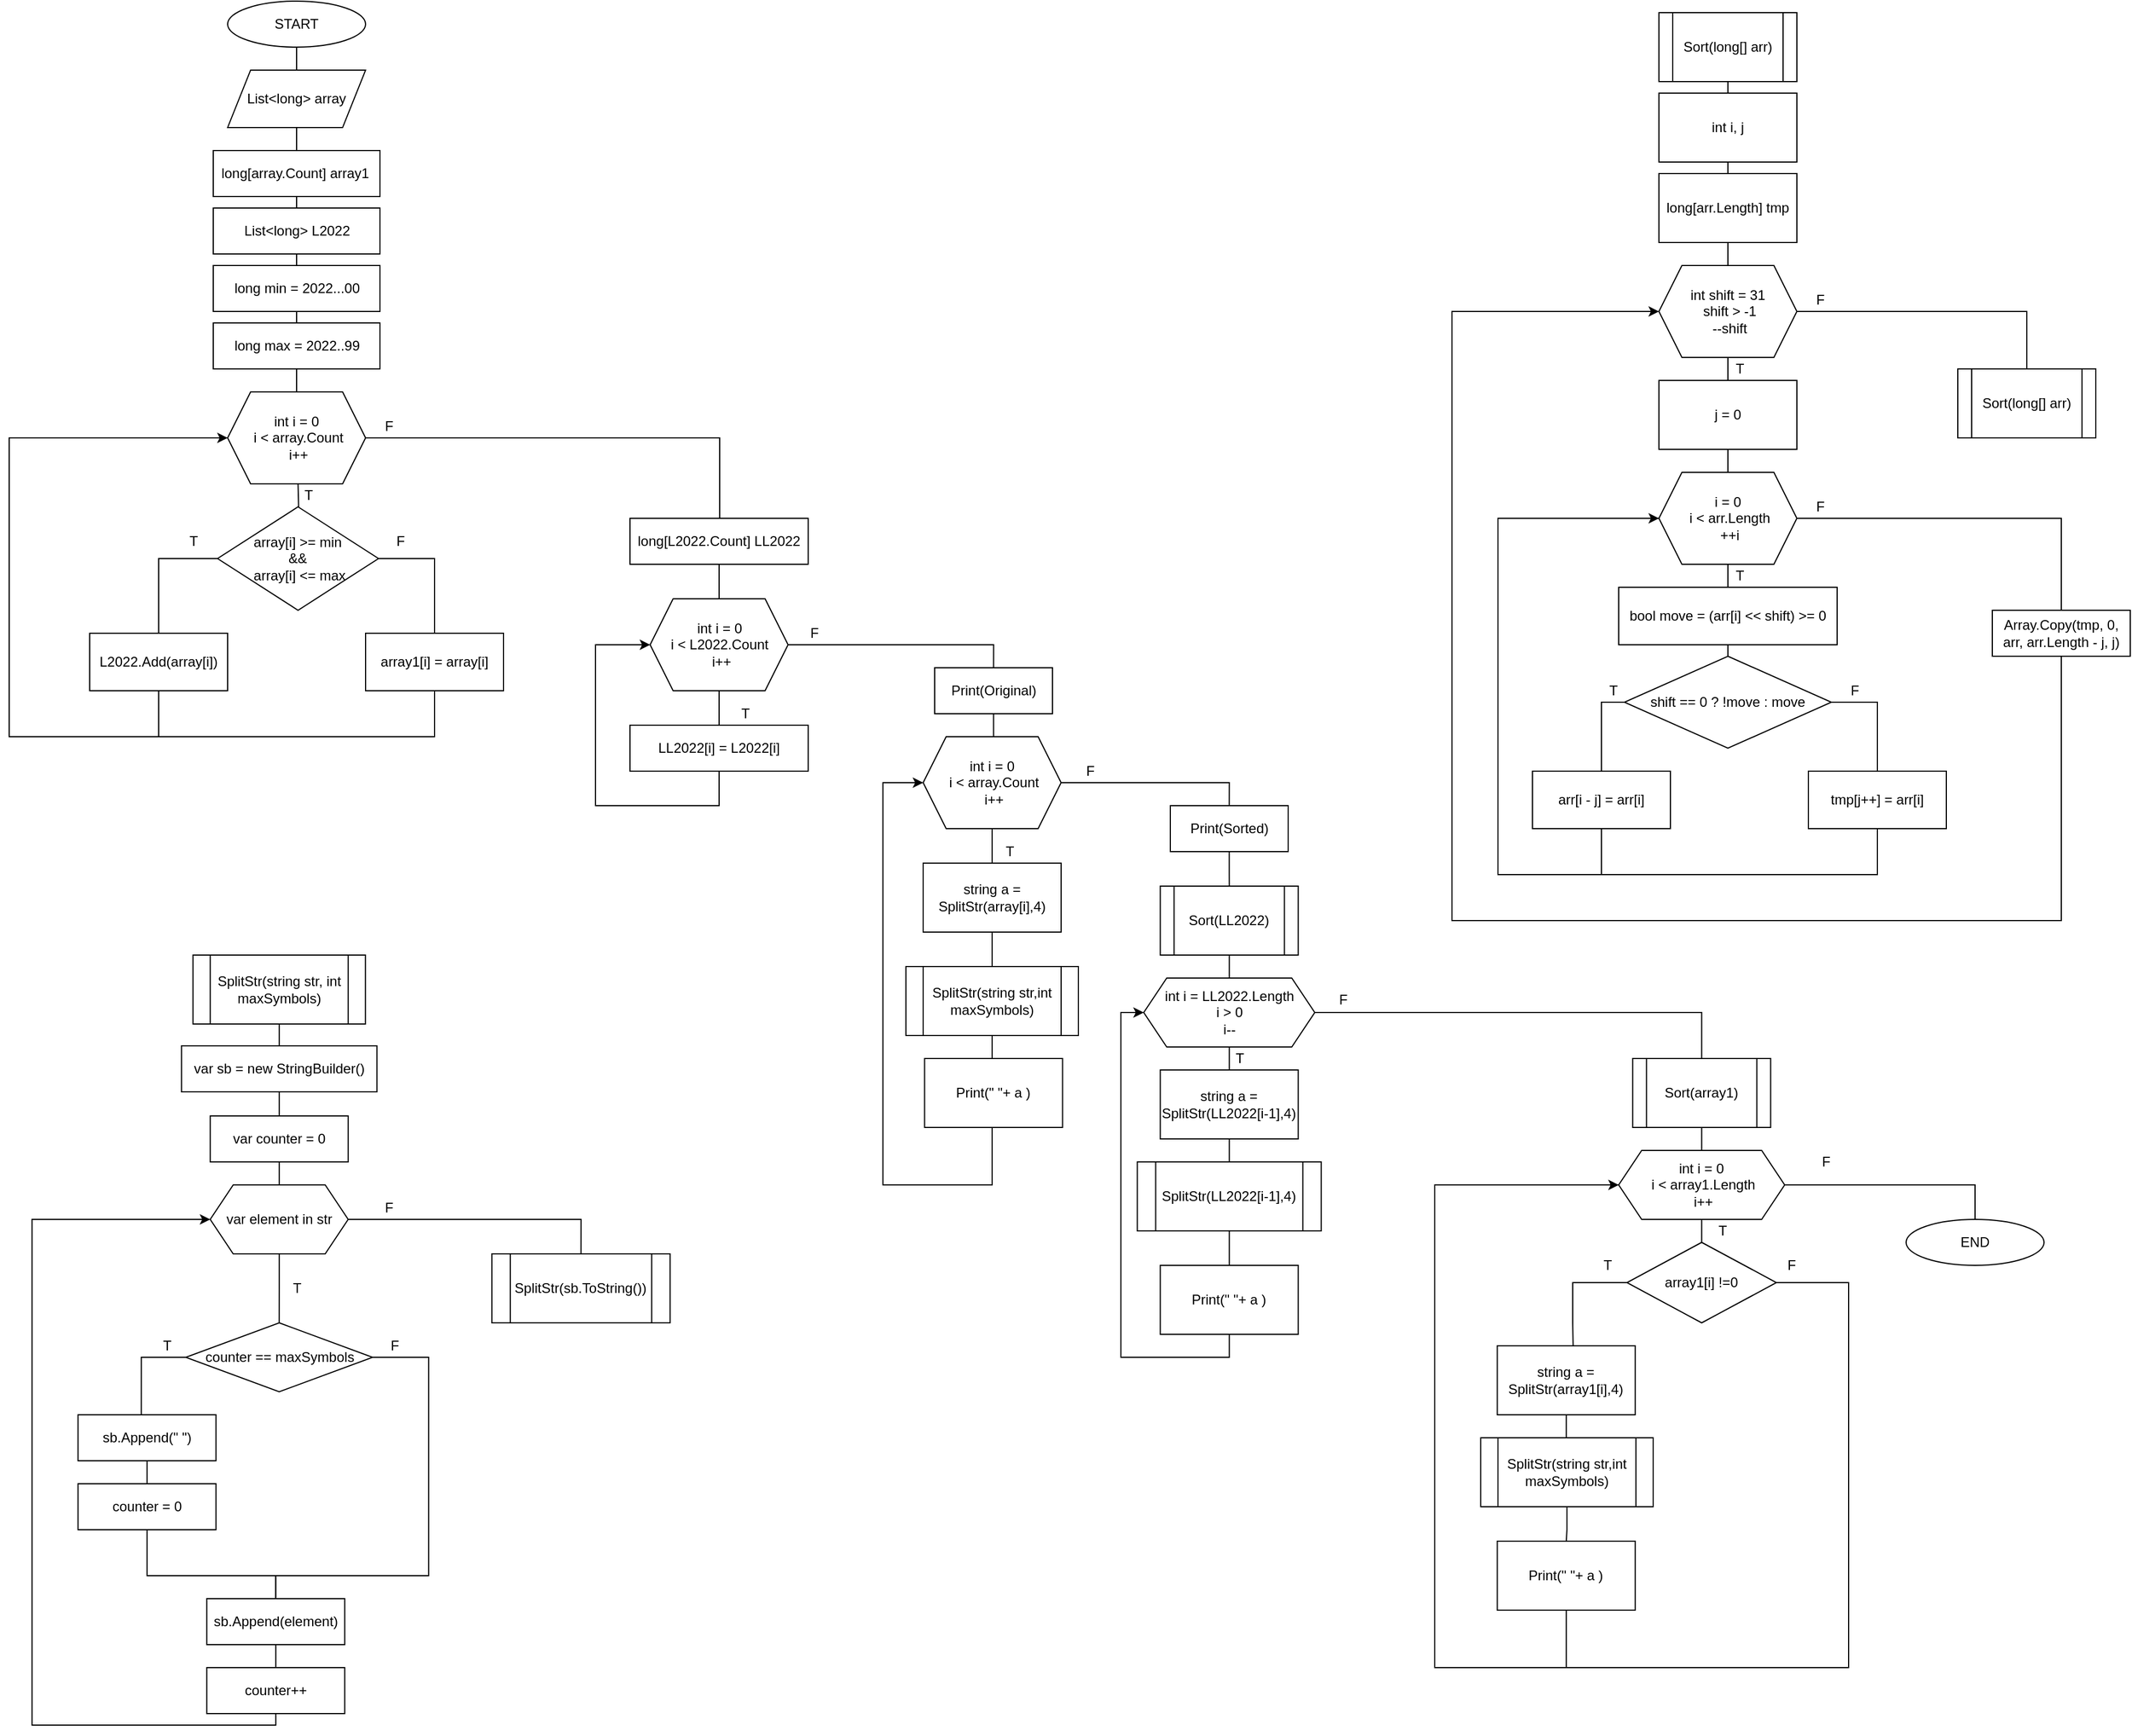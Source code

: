 <mxfile version="15.8.7" type="device"><diagram id="CI_y10trzTDQw7lM1ts8" name="Страница 1"><mxGraphModel dx="3460" dy="2163" grid="1" gridSize="10" guides="1" tooltips="1" connect="1" arrows="1" fold="1" page="1" pageScale="1" pageWidth="827" pageHeight="1169" math="0" shadow="0"><root><mxCell id="0"/><mxCell id="1" parent="0"/><mxCell id="gQ3RGpBcjph_hGBO9USJ-4" style="edgeStyle=orthogonalEdgeStyle;rounded=0;orthogonalLoop=1;jettySize=auto;html=1;endArrow=none;endFill=0;" edge="1" parent="1" source="gQ3RGpBcjph_hGBO9USJ-1" target="gQ3RGpBcjph_hGBO9USJ-3"><mxGeometry relative="1" as="geometry"/></mxCell><mxCell id="gQ3RGpBcjph_hGBO9USJ-1" value="START" style="ellipse;whiteSpace=wrap;html=1;" vertex="1" parent="1"><mxGeometry x="650" y="290" width="120" height="40" as="geometry"/></mxCell><mxCell id="gQ3RGpBcjph_hGBO9USJ-2" value="END" style="ellipse;whiteSpace=wrap;html=1;" vertex="1" parent="1"><mxGeometry x="2110" y="1350" width="120" height="40" as="geometry"/></mxCell><mxCell id="gQ3RGpBcjph_hGBO9USJ-8" style="edgeStyle=orthogonalEdgeStyle;rounded=0;orthogonalLoop=1;jettySize=auto;html=1;endArrow=none;endFill=0;" edge="1" parent="1" source="gQ3RGpBcjph_hGBO9USJ-3" target="gQ3RGpBcjph_hGBO9USJ-7"><mxGeometry relative="1" as="geometry"/></mxCell><mxCell id="gQ3RGpBcjph_hGBO9USJ-3" value="List&amp;lt;long&amp;gt; array&lt;br&gt;" style="shape=parallelogram;perimeter=parallelogramPerimeter;whiteSpace=wrap;html=1;fixedSize=1;" vertex="1" parent="1"><mxGeometry x="650" y="350" width="120" height="50" as="geometry"/></mxCell><mxCell id="gQ3RGpBcjph_hGBO9USJ-17" style="edgeStyle=orthogonalEdgeStyle;rounded=0;orthogonalLoop=1;jettySize=auto;html=1;entryX=0.5;entryY=0;entryDx=0;entryDy=0;endArrow=none;endFill=0;" edge="1" parent="1" source="gQ3RGpBcjph_hGBO9USJ-7" target="gQ3RGpBcjph_hGBO9USJ-14"><mxGeometry relative="1" as="geometry"/></mxCell><mxCell id="gQ3RGpBcjph_hGBO9USJ-7" value="long[array.Count] array1&amp;nbsp;&lt;br&gt;" style="rounded=0;whiteSpace=wrap;html=1;" vertex="1" parent="1"><mxGeometry x="637.5" y="420" width="145" height="40" as="geometry"/></mxCell><mxCell id="gQ3RGpBcjph_hGBO9USJ-18" style="edgeStyle=orthogonalEdgeStyle;rounded=0;orthogonalLoop=1;jettySize=auto;html=1;entryX=0.5;entryY=0;entryDx=0;entryDy=0;endArrow=none;endFill=0;" edge="1" parent="1" source="gQ3RGpBcjph_hGBO9USJ-14" target="gQ3RGpBcjph_hGBO9USJ-15"><mxGeometry relative="1" as="geometry"/></mxCell><mxCell id="gQ3RGpBcjph_hGBO9USJ-14" value="List&amp;lt;long&amp;gt; L2022" style="rounded=0;whiteSpace=wrap;html=1;" vertex="1" parent="1"><mxGeometry x="637.5" y="470" width="145" height="40" as="geometry"/></mxCell><mxCell id="gQ3RGpBcjph_hGBO9USJ-19" style="edgeStyle=orthogonalEdgeStyle;rounded=0;orthogonalLoop=1;jettySize=auto;html=1;endArrow=none;endFill=0;" edge="1" parent="1" source="gQ3RGpBcjph_hGBO9USJ-15" target="gQ3RGpBcjph_hGBO9USJ-16"><mxGeometry relative="1" as="geometry"/></mxCell><mxCell id="gQ3RGpBcjph_hGBO9USJ-15" value="long min = 2022...00" style="rounded=0;whiteSpace=wrap;html=1;" vertex="1" parent="1"><mxGeometry x="637.5" y="520" width="145" height="40" as="geometry"/></mxCell><mxCell id="gQ3RGpBcjph_hGBO9USJ-21" style="edgeStyle=orthogonalEdgeStyle;rounded=0;orthogonalLoop=1;jettySize=auto;html=1;endArrow=none;endFill=0;" edge="1" parent="1" source="gQ3RGpBcjph_hGBO9USJ-16"><mxGeometry relative="1" as="geometry"><mxPoint x="711.25" y="630" as="targetPoint"/></mxGeometry></mxCell><mxCell id="gQ3RGpBcjph_hGBO9USJ-16" value="long max = 2022..99" style="rounded=0;whiteSpace=wrap;html=1;" vertex="1" parent="1"><mxGeometry x="637.5" y="570" width="145" height="40" as="geometry"/></mxCell><mxCell id="gQ3RGpBcjph_hGBO9USJ-23" style="edgeStyle=orthogonalEdgeStyle;rounded=0;orthogonalLoop=1;jettySize=auto;html=1;endArrow=none;endFill=0;" edge="1" parent="1" target="gQ3RGpBcjph_hGBO9USJ-22"><mxGeometry relative="1" as="geometry"><mxPoint x="711.25" y="710" as="sourcePoint"/></mxGeometry></mxCell><mxCell id="gQ3RGpBcjph_hGBO9USJ-25" style="edgeStyle=orthogonalEdgeStyle;rounded=0;orthogonalLoop=1;jettySize=auto;html=1;entryX=0.5;entryY=0;entryDx=0;entryDy=0;endArrow=none;endFill=0;" edge="1" parent="1" source="gQ3RGpBcjph_hGBO9USJ-22" target="gQ3RGpBcjph_hGBO9USJ-24"><mxGeometry relative="1" as="geometry"><Array as="points"><mxPoint x="590" y="775"/></Array></mxGeometry></mxCell><mxCell id="gQ3RGpBcjph_hGBO9USJ-28" style="edgeStyle=orthogonalEdgeStyle;rounded=0;orthogonalLoop=1;jettySize=auto;html=1;endArrow=none;endFill=0;" edge="1" parent="1" source="gQ3RGpBcjph_hGBO9USJ-22" target="gQ3RGpBcjph_hGBO9USJ-27"><mxGeometry relative="1" as="geometry"><Array as="points"><mxPoint x="830" y="775"/></Array></mxGeometry></mxCell><mxCell id="gQ3RGpBcjph_hGBO9USJ-22" value="array[i] &amp;gt;= min &lt;br&gt;&amp;amp;&amp;amp;&lt;br&gt;&amp;nbsp;array[i] &amp;lt;= max" style="rhombus;whiteSpace=wrap;html=1;" vertex="1" parent="1"><mxGeometry x="641.25" y="730" width="140" height="90" as="geometry"/></mxCell><mxCell id="gQ3RGpBcjph_hGBO9USJ-31" style="edgeStyle=orthogonalEdgeStyle;rounded=0;orthogonalLoop=1;jettySize=auto;html=1;endArrow=none;endFill=0;" edge="1" parent="1" source="gQ3RGpBcjph_hGBO9USJ-24"><mxGeometry relative="1" as="geometry"><mxPoint x="650" y="670" as="targetPoint"/><Array as="points"><mxPoint x="590" y="930"/><mxPoint x="460" y="930"/><mxPoint x="460" y="670"/><mxPoint x="640" y="670"/></Array></mxGeometry></mxCell><mxCell id="gQ3RGpBcjph_hGBO9USJ-24" value="L2022.Add(array[i])" style="rounded=0;whiteSpace=wrap;html=1;" vertex="1" parent="1"><mxGeometry x="530" y="840" width="120" height="50" as="geometry"/></mxCell><mxCell id="gQ3RGpBcjph_hGBO9USJ-26" value="T" style="text;html=1;align=center;verticalAlign=middle;resizable=0;points=[];autosize=1;strokeColor=none;fillColor=none;" vertex="1" parent="1"><mxGeometry x="610" y="750" width="20" height="20" as="geometry"/></mxCell><mxCell id="gQ3RGpBcjph_hGBO9USJ-30" style="edgeStyle=orthogonalEdgeStyle;rounded=0;orthogonalLoop=1;jettySize=auto;html=1;entryX=0;entryY=0.5;entryDx=0;entryDy=0;endArrow=classic;endFill=1;" edge="1" parent="1" source="gQ3RGpBcjph_hGBO9USJ-27" target="gQ3RGpBcjph_hGBO9USJ-32"><mxGeometry relative="1" as="geometry"><mxPoint x="640" y="680" as="targetPoint"/><Array as="points"><mxPoint x="830" y="930"/><mxPoint x="460" y="930"/><mxPoint x="460" y="670"/></Array></mxGeometry></mxCell><mxCell id="gQ3RGpBcjph_hGBO9USJ-27" value="array1[i] = array[i]" style="rounded=0;whiteSpace=wrap;html=1;" vertex="1" parent="1"><mxGeometry x="770" y="840" width="120" height="50" as="geometry"/></mxCell><mxCell id="gQ3RGpBcjph_hGBO9USJ-29" value="F" style="text;html=1;align=center;verticalAlign=middle;resizable=0;points=[];autosize=1;strokeColor=none;fillColor=none;" vertex="1" parent="1"><mxGeometry x="790" y="750" width="20" height="20" as="geometry"/></mxCell><mxCell id="gQ3RGpBcjph_hGBO9USJ-35" style="edgeStyle=orthogonalEdgeStyle;rounded=0;orthogonalLoop=1;jettySize=auto;html=1;entryX=0.552;entryY=0;entryDx=0;entryDy=0;entryPerimeter=0;endArrow=none;endFill=0;" edge="1" parent="1" source="gQ3RGpBcjph_hGBO9USJ-32" target="gQ3RGpBcjph_hGBO9USJ-34"><mxGeometry relative="1" as="geometry"><Array as="points"><mxPoint x="1078" y="670"/><mxPoint x="1078" y="740"/></Array></mxGeometry></mxCell><mxCell id="gQ3RGpBcjph_hGBO9USJ-32" value="&lt;span&gt;int i = 0&lt;/span&gt;&lt;br&gt;&lt;span&gt;&amp;nbsp;i &amp;lt; array.Count&lt;/span&gt;&lt;br&gt;&lt;span&gt;&amp;nbsp;i++&lt;/span&gt;" style="shape=hexagon;perimeter=hexagonPerimeter2;whiteSpace=wrap;html=1;fixedSize=1;" vertex="1" parent="1"><mxGeometry x="650" y="630" width="120" height="80" as="geometry"/></mxCell><mxCell id="gQ3RGpBcjph_hGBO9USJ-38" style="edgeStyle=orthogonalEdgeStyle;rounded=0;orthogonalLoop=1;jettySize=auto;html=1;endArrow=none;endFill=0;" edge="1" parent="1" source="gQ3RGpBcjph_hGBO9USJ-34" target="gQ3RGpBcjph_hGBO9USJ-36"><mxGeometry relative="1" as="geometry"/></mxCell><mxCell id="gQ3RGpBcjph_hGBO9USJ-34" value="long[L2022.Count] LL2022" style="rounded=0;whiteSpace=wrap;html=1;" vertex="1" parent="1"><mxGeometry x="1000" y="740" width="155" height="40" as="geometry"/></mxCell><mxCell id="gQ3RGpBcjph_hGBO9USJ-40" style="edgeStyle=orthogonalEdgeStyle;rounded=0;orthogonalLoop=1;jettySize=auto;html=1;endArrow=none;endFill=0;" edge="1" parent="1" source="gQ3RGpBcjph_hGBO9USJ-36" target="gQ3RGpBcjph_hGBO9USJ-39"><mxGeometry relative="1" as="geometry"/></mxCell><mxCell id="gQ3RGpBcjph_hGBO9USJ-84" style="edgeStyle=orthogonalEdgeStyle;rounded=0;orthogonalLoop=1;jettySize=auto;html=1;exitX=1;exitY=0.5;exitDx=0;exitDy=0;entryX=0.5;entryY=0;entryDx=0;entryDy=0;endArrow=none;endFill=0;" edge="1" parent="1" source="gQ3RGpBcjph_hGBO9USJ-36" target="gQ3RGpBcjph_hGBO9USJ-83"><mxGeometry relative="1" as="geometry"/></mxCell><mxCell id="gQ3RGpBcjph_hGBO9USJ-36" value="int i = 0&lt;br&gt;i &amp;lt; L2022.Count&lt;br&gt;&amp;nbsp;i++" style="shape=hexagon;perimeter=hexagonPerimeter2;whiteSpace=wrap;html=1;fixedSize=1;" vertex="1" parent="1"><mxGeometry x="1017.5" y="810" width="120" height="80" as="geometry"/></mxCell><mxCell id="gQ3RGpBcjph_hGBO9USJ-41" style="edgeStyle=orthogonalEdgeStyle;rounded=0;orthogonalLoop=1;jettySize=auto;html=1;entryX=0;entryY=0.5;entryDx=0;entryDy=0;endArrow=classic;endFill=1;" edge="1" parent="1" source="gQ3RGpBcjph_hGBO9USJ-39" target="gQ3RGpBcjph_hGBO9USJ-36"><mxGeometry relative="1" as="geometry"><Array as="points"><mxPoint x="1078" y="990"/><mxPoint x="970" y="990"/><mxPoint x="970" y="850"/></Array></mxGeometry></mxCell><mxCell id="gQ3RGpBcjph_hGBO9USJ-39" value="LL2022[i] = L2022[i]" style="rounded=0;whiteSpace=wrap;html=1;" vertex="1" parent="1"><mxGeometry x="1000" y="920" width="155" height="40" as="geometry"/></mxCell><mxCell id="gQ3RGpBcjph_hGBO9USJ-42" value="T" style="text;html=1;align=center;verticalAlign=middle;resizable=0;points=[];autosize=1;strokeColor=none;fillColor=none;" vertex="1" parent="1"><mxGeometry x="1090" y="900" width="20" height="20" as="geometry"/></mxCell><mxCell id="gQ3RGpBcjph_hGBO9USJ-43" value="T" style="text;html=1;align=center;verticalAlign=middle;resizable=0;points=[];autosize=1;strokeColor=none;fillColor=none;" vertex="1" parent="1"><mxGeometry x="710" y="710" width="20" height="20" as="geometry"/></mxCell><mxCell id="gQ3RGpBcjph_hGBO9USJ-44" value="F" style="text;html=1;align=center;verticalAlign=middle;resizable=0;points=[];autosize=1;strokeColor=none;fillColor=none;" vertex="1" parent="1"><mxGeometry x="780" y="650" width="20" height="20" as="geometry"/></mxCell><mxCell id="gQ3RGpBcjph_hGBO9USJ-45" value="F" style="text;html=1;align=center;verticalAlign=middle;resizable=0;points=[];autosize=1;strokeColor=none;fillColor=none;" vertex="1" parent="1"><mxGeometry x="1150" y="830" width="20" height="20" as="geometry"/></mxCell><mxCell id="gQ3RGpBcjph_hGBO9USJ-49" style="edgeStyle=orthogonalEdgeStyle;rounded=0;orthogonalLoop=1;jettySize=auto;html=1;endArrow=none;endFill=0;" edge="1" parent="1" source="gQ3RGpBcjph_hGBO9USJ-46" target="gQ3RGpBcjph_hGBO9USJ-48"><mxGeometry relative="1" as="geometry"/></mxCell><mxCell id="gQ3RGpBcjph_hGBO9USJ-87" style="edgeStyle=orthogonalEdgeStyle;rounded=0;orthogonalLoop=1;jettySize=auto;html=1;entryX=0.5;entryY=0;entryDx=0;entryDy=0;endArrow=none;endFill=0;" edge="1" parent="1" source="gQ3RGpBcjph_hGBO9USJ-46" target="gQ3RGpBcjph_hGBO9USJ-86"><mxGeometry relative="1" as="geometry"/></mxCell><mxCell id="gQ3RGpBcjph_hGBO9USJ-46" value="int i = 0&lt;br&gt;&amp;nbsp;i &amp;lt; array.Count&lt;br&gt;&amp;nbsp;i++" style="shape=hexagon;perimeter=hexagonPerimeter2;whiteSpace=wrap;html=1;fixedSize=1;" vertex="1" parent="1"><mxGeometry x="1255" y="930" width="120" height="80" as="geometry"/></mxCell><mxCell id="gQ3RGpBcjph_hGBO9USJ-51" style="edgeStyle=orthogonalEdgeStyle;rounded=0;orthogonalLoop=1;jettySize=auto;html=1;entryX=0.5;entryY=0;entryDx=0;entryDy=0;endArrow=none;endFill=0;" edge="1" parent="1" source="gQ3RGpBcjph_hGBO9USJ-48" target="gQ3RGpBcjph_hGBO9USJ-50"><mxGeometry relative="1" as="geometry"/></mxCell><mxCell id="gQ3RGpBcjph_hGBO9USJ-48" value="string a = SplitStr(array[i],4)" style="rounded=0;whiteSpace=wrap;html=1;" vertex="1" parent="1"><mxGeometry x="1255" y="1040" width="120" height="60" as="geometry"/></mxCell><mxCell id="gQ3RGpBcjph_hGBO9USJ-52" style="edgeStyle=orthogonalEdgeStyle;rounded=0;orthogonalLoop=1;jettySize=auto;html=1;entryX=0;entryY=0.5;entryDx=0;entryDy=0;endArrow=classic;endFill=1;" edge="1" parent="1" target="gQ3RGpBcjph_hGBO9USJ-46"><mxGeometry relative="1" as="geometry"><mxPoint x="1315" y="1270" as="sourcePoint"/><Array as="points"><mxPoint x="1315" y="1320"/><mxPoint x="1220" y="1320"/><mxPoint x="1220" y="970"/></Array></mxGeometry></mxCell><mxCell id="gQ3RGpBcjph_hGBO9USJ-94" style="edgeStyle=orthogonalEdgeStyle;rounded=0;orthogonalLoop=1;jettySize=auto;html=1;endArrow=none;endFill=0;" edge="1" parent="1" source="gQ3RGpBcjph_hGBO9USJ-50" target="gQ3RGpBcjph_hGBO9USJ-93"><mxGeometry relative="1" as="geometry"/></mxCell><mxCell id="gQ3RGpBcjph_hGBO9USJ-50" value="SplitStr(string str,int maxSymbols)" style="shape=process;whiteSpace=wrap;html=1;backgroundOutline=1;" vertex="1" parent="1"><mxGeometry x="1240" y="1130" width="150" height="60" as="geometry"/></mxCell><mxCell id="gQ3RGpBcjph_hGBO9USJ-53" value="T" style="text;html=1;align=center;verticalAlign=middle;resizable=0;points=[];autosize=1;strokeColor=none;fillColor=none;" vertex="1" parent="1"><mxGeometry x="1320" y="1020" width="20" height="20" as="geometry"/></mxCell><mxCell id="gQ3RGpBcjph_hGBO9USJ-127" style="edgeStyle=orthogonalEdgeStyle;rounded=0;orthogonalLoop=1;jettySize=auto;html=1;endArrow=none;endFill=0;" edge="1" parent="1" source="gQ3RGpBcjph_hGBO9USJ-54" target="gQ3RGpBcjph_hGBO9USJ-56"><mxGeometry relative="1" as="geometry"/></mxCell><mxCell id="gQ3RGpBcjph_hGBO9USJ-54" value="SplitStr(string str, int maxSymbols)" style="shape=process;whiteSpace=wrap;html=1;backgroundOutline=1;" vertex="1" parent="1"><mxGeometry x="619.86" y="1120" width="150" height="60" as="geometry"/></mxCell><mxCell id="gQ3RGpBcjph_hGBO9USJ-55" value="SplitStr(sb.ToString())" style="shape=process;whiteSpace=wrap;html=1;backgroundOutline=1;" vertex="1" parent="1"><mxGeometry x="879.86" y="1380" width="155" height="60" as="geometry"/></mxCell><mxCell id="gQ3RGpBcjph_hGBO9USJ-59" style="edgeStyle=orthogonalEdgeStyle;rounded=0;orthogonalLoop=1;jettySize=auto;html=1;endArrow=none;endFill=0;" edge="1" parent="1" source="gQ3RGpBcjph_hGBO9USJ-56" target="gQ3RGpBcjph_hGBO9USJ-58"><mxGeometry relative="1" as="geometry"/></mxCell><mxCell id="gQ3RGpBcjph_hGBO9USJ-56" value="var sb = new StringBuilder()" style="rounded=0;whiteSpace=wrap;html=1;" vertex="1" parent="1"><mxGeometry x="609.86" y="1199" width="170" height="40" as="geometry"/></mxCell><mxCell id="gQ3RGpBcjph_hGBO9USJ-61" style="edgeStyle=orthogonalEdgeStyle;rounded=0;orthogonalLoop=1;jettySize=auto;html=1;endArrow=none;endFill=0;" edge="1" parent="1" source="gQ3RGpBcjph_hGBO9USJ-58" target="gQ3RGpBcjph_hGBO9USJ-60"><mxGeometry relative="1" as="geometry"/></mxCell><mxCell id="gQ3RGpBcjph_hGBO9USJ-58" value="var counter = 0" style="rounded=0;whiteSpace=wrap;html=1;" vertex="1" parent="1"><mxGeometry x="634.86" y="1260" width="120" height="40" as="geometry"/></mxCell><mxCell id="gQ3RGpBcjph_hGBO9USJ-77" style="edgeStyle=orthogonalEdgeStyle;rounded=0;orthogonalLoop=1;jettySize=auto;html=1;entryX=0.5;entryY=0;entryDx=0;entryDy=0;endArrow=none;endFill=0;" edge="1" parent="1" source="gQ3RGpBcjph_hGBO9USJ-60" target="gQ3RGpBcjph_hGBO9USJ-55"><mxGeometry relative="1" as="geometry"/></mxCell><mxCell id="gQ3RGpBcjph_hGBO9USJ-78" style="edgeStyle=orthogonalEdgeStyle;rounded=0;orthogonalLoop=1;jettySize=auto;html=1;endArrow=none;endFill=0;" edge="1" parent="1" source="gQ3RGpBcjph_hGBO9USJ-60" target="gQ3RGpBcjph_hGBO9USJ-62"><mxGeometry relative="1" as="geometry"/></mxCell><mxCell id="gQ3RGpBcjph_hGBO9USJ-60" value="var element in str" style="shape=hexagon;perimeter=hexagonPerimeter2;whiteSpace=wrap;html=1;fixedSize=1;" vertex="1" parent="1"><mxGeometry x="634.86" y="1320" width="120" height="60" as="geometry"/></mxCell><mxCell id="gQ3RGpBcjph_hGBO9USJ-65" style="edgeStyle=orthogonalEdgeStyle;rounded=0;orthogonalLoop=1;jettySize=auto;html=1;entryX=0.5;entryY=0;entryDx=0;entryDy=0;endArrow=none;endFill=0;" edge="1" parent="1" source="gQ3RGpBcjph_hGBO9USJ-62"><mxGeometry relative="1" as="geometry"><mxPoint x="574.86" y="1540" as="targetPoint"/><Array as="points"><mxPoint x="574.86" y="1470"/></Array></mxGeometry></mxCell><mxCell id="gQ3RGpBcjph_hGBO9USJ-71" style="edgeStyle=orthogonalEdgeStyle;rounded=0;orthogonalLoop=1;jettySize=auto;html=1;endArrow=none;endFill=0;" edge="1" parent="1" source="gQ3RGpBcjph_hGBO9USJ-62" target="gQ3RGpBcjph_hGBO9USJ-70"><mxGeometry relative="1" as="geometry"><Array as="points"><mxPoint x="824.86" y="1470"/><mxPoint x="824.86" y="1660"/><mxPoint x="691.86" y="1660"/></Array></mxGeometry></mxCell><mxCell id="gQ3RGpBcjph_hGBO9USJ-62" value="counter == maxSymbols" style="rhombus;whiteSpace=wrap;html=1;" vertex="1" parent="1"><mxGeometry x="613.61" y="1440" width="162.5" height="60" as="geometry"/></mxCell><mxCell id="gQ3RGpBcjph_hGBO9USJ-67" style="edgeStyle=orthogonalEdgeStyle;rounded=0;orthogonalLoop=1;jettySize=auto;html=1;endArrow=none;endFill=0;" edge="1" parent="1"><mxGeometry relative="1" as="geometry"><mxPoint x="574.86" y="1580" as="sourcePoint"/><mxPoint x="574.86" y="1600" as="targetPoint"/></mxGeometry></mxCell><mxCell id="gQ3RGpBcjph_hGBO9USJ-79" style="edgeStyle=orthogonalEdgeStyle;rounded=0;orthogonalLoop=1;jettySize=auto;html=1;endArrow=none;endFill=0;" edge="1" parent="1" source="gQ3RGpBcjph_hGBO9USJ-64" target="gQ3RGpBcjph_hGBO9USJ-66"><mxGeometry relative="1" as="geometry"/></mxCell><mxCell id="gQ3RGpBcjph_hGBO9USJ-64" value="sb.Append(&quot; &quot;)" style="rounded=0;whiteSpace=wrap;html=1;" vertex="1" parent="1"><mxGeometry x="519.86" y="1520" width="120" height="40" as="geometry"/></mxCell><mxCell id="gQ3RGpBcjph_hGBO9USJ-80" style="edgeStyle=orthogonalEdgeStyle;rounded=0;orthogonalLoop=1;jettySize=auto;html=1;endArrow=none;endFill=0;" edge="1" parent="1" source="gQ3RGpBcjph_hGBO9USJ-66" target="gQ3RGpBcjph_hGBO9USJ-70"><mxGeometry relative="1" as="geometry"><Array as="points"><mxPoint x="579.86" y="1660"/><mxPoint x="691.86" y="1660"/></Array></mxGeometry></mxCell><mxCell id="gQ3RGpBcjph_hGBO9USJ-66" value="counter = 0" style="rounded=0;whiteSpace=wrap;html=1;" vertex="1" parent="1"><mxGeometry x="519.86" y="1580" width="120" height="40" as="geometry"/></mxCell><mxCell id="gQ3RGpBcjph_hGBO9USJ-69" value="T" style="text;html=1;align=center;verticalAlign=middle;resizable=0;points=[];autosize=1;strokeColor=none;fillColor=none;" vertex="1" parent="1"><mxGeometry x="587.36" y="1450" width="20" height="20" as="geometry"/></mxCell><mxCell id="gQ3RGpBcjph_hGBO9USJ-73" style="edgeStyle=orthogonalEdgeStyle;rounded=0;orthogonalLoop=1;jettySize=auto;html=1;endArrow=none;endFill=0;" edge="1" parent="1" source="gQ3RGpBcjph_hGBO9USJ-70" target="gQ3RGpBcjph_hGBO9USJ-72"><mxGeometry relative="1" as="geometry"/></mxCell><mxCell id="gQ3RGpBcjph_hGBO9USJ-70" value="sb.Append(element)" style="rounded=0;whiteSpace=wrap;html=1;" vertex="1" parent="1"><mxGeometry x="631.86" y="1680" width="120" height="40" as="geometry"/></mxCell><mxCell id="gQ3RGpBcjph_hGBO9USJ-76" style="edgeStyle=orthogonalEdgeStyle;rounded=0;orthogonalLoop=1;jettySize=auto;html=1;entryX=0;entryY=0.5;entryDx=0;entryDy=0;endArrow=classic;endFill=1;" edge="1" parent="1" source="gQ3RGpBcjph_hGBO9USJ-72" target="gQ3RGpBcjph_hGBO9USJ-60"><mxGeometry relative="1" as="geometry"><Array as="points"><mxPoint x="691.86" y="1790"/><mxPoint x="479.86" y="1790"/><mxPoint x="479.86" y="1350"/></Array></mxGeometry></mxCell><mxCell id="gQ3RGpBcjph_hGBO9USJ-72" value="counter++" style="rounded=0;whiteSpace=wrap;html=1;" vertex="1" parent="1"><mxGeometry x="631.86" y="1740" width="120" height="40" as="geometry"/></mxCell><mxCell id="gQ3RGpBcjph_hGBO9USJ-75" value="F" style="text;html=1;align=center;verticalAlign=middle;resizable=0;points=[];autosize=1;strokeColor=none;fillColor=none;" vertex="1" parent="1"><mxGeometry x="784.86" y="1450" width="20" height="20" as="geometry"/></mxCell><mxCell id="gQ3RGpBcjph_hGBO9USJ-81" value="T" style="text;html=1;align=center;verticalAlign=middle;resizable=0;points=[];autosize=1;strokeColor=none;fillColor=none;" vertex="1" parent="1"><mxGeometry x="699.86" y="1400" width="20" height="20" as="geometry"/></mxCell><mxCell id="gQ3RGpBcjph_hGBO9USJ-82" value="F" style="text;html=1;align=center;verticalAlign=middle;resizable=0;points=[];autosize=1;strokeColor=none;fillColor=none;" vertex="1" parent="1"><mxGeometry x="779.86" y="1330" width="20" height="20" as="geometry"/></mxCell><mxCell id="gQ3RGpBcjph_hGBO9USJ-85" style="edgeStyle=orthogonalEdgeStyle;rounded=0;orthogonalLoop=1;jettySize=auto;html=1;endArrow=none;endFill=0;" edge="1" parent="1" source="gQ3RGpBcjph_hGBO9USJ-83" target="gQ3RGpBcjph_hGBO9USJ-46"><mxGeometry relative="1" as="geometry"/></mxCell><mxCell id="gQ3RGpBcjph_hGBO9USJ-83" value="Print(Original)" style="rounded=0;whiteSpace=wrap;html=1;" vertex="1" parent="1"><mxGeometry x="1265" y="870" width="102.5" height="40" as="geometry"/></mxCell><mxCell id="gQ3RGpBcjph_hGBO9USJ-90" style="edgeStyle=orthogonalEdgeStyle;rounded=0;orthogonalLoop=1;jettySize=auto;html=1;endArrow=none;endFill=0;" edge="1" parent="1" source="gQ3RGpBcjph_hGBO9USJ-86" target="gQ3RGpBcjph_hGBO9USJ-89"><mxGeometry relative="1" as="geometry"/></mxCell><mxCell id="gQ3RGpBcjph_hGBO9USJ-86" value="Print(Sorted)" style="rounded=0;whiteSpace=wrap;html=1;" vertex="1" parent="1"><mxGeometry x="1470" y="990" width="102.5" height="40" as="geometry"/></mxCell><mxCell id="gQ3RGpBcjph_hGBO9USJ-88" value="F" style="text;html=1;align=center;verticalAlign=middle;resizable=0;points=[];autosize=1;strokeColor=none;fillColor=none;" vertex="1" parent="1"><mxGeometry x="1390" y="950" width="20" height="20" as="geometry"/></mxCell><mxCell id="gQ3RGpBcjph_hGBO9USJ-92" style="edgeStyle=orthogonalEdgeStyle;rounded=0;orthogonalLoop=1;jettySize=auto;html=1;endArrow=none;endFill=0;" edge="1" parent="1" source="gQ3RGpBcjph_hGBO9USJ-89" target="gQ3RGpBcjph_hGBO9USJ-91"><mxGeometry relative="1" as="geometry"/></mxCell><mxCell id="gQ3RGpBcjph_hGBO9USJ-89" value="Sort(LL2022)" style="shape=process;whiteSpace=wrap;html=1;backgroundOutline=1;" vertex="1" parent="1"><mxGeometry x="1461.25" y="1060" width="120" height="60" as="geometry"/></mxCell><mxCell id="gQ3RGpBcjph_hGBO9USJ-96" style="edgeStyle=orthogonalEdgeStyle;rounded=0;orthogonalLoop=1;jettySize=auto;html=1;endArrow=none;endFill=0;" edge="1" parent="1" source="gQ3RGpBcjph_hGBO9USJ-91" target="gQ3RGpBcjph_hGBO9USJ-95"><mxGeometry relative="1" as="geometry"/></mxCell><mxCell id="gQ3RGpBcjph_hGBO9USJ-106" style="edgeStyle=orthogonalEdgeStyle;rounded=0;orthogonalLoop=1;jettySize=auto;html=1;entryX=0.5;entryY=0;entryDx=0;entryDy=0;endArrow=none;endFill=0;" edge="1" parent="1" source="gQ3RGpBcjph_hGBO9USJ-91" target="gQ3RGpBcjph_hGBO9USJ-104"><mxGeometry relative="1" as="geometry"/></mxCell><mxCell id="gQ3RGpBcjph_hGBO9USJ-91" value="int i = LL2022.Length&lt;br&gt;i &amp;gt; 0&lt;br&gt;i--" style="shape=hexagon;perimeter=hexagonPerimeter2;whiteSpace=wrap;html=1;fixedSize=1;" vertex="1" parent="1"><mxGeometry x="1446.88" y="1140" width="148.75" height="60" as="geometry"/></mxCell><mxCell id="gQ3RGpBcjph_hGBO9USJ-93" value="Print(&quot; &quot;+ a )" style="rounded=0;whiteSpace=wrap;html=1;" vertex="1" parent="1"><mxGeometry x="1256.25" y="1210" width="120" height="60" as="geometry"/></mxCell><mxCell id="gQ3RGpBcjph_hGBO9USJ-98" style="edgeStyle=orthogonalEdgeStyle;rounded=0;orthogonalLoop=1;jettySize=auto;html=1;endArrow=none;endFill=0;" edge="1" parent="1" source="gQ3RGpBcjph_hGBO9USJ-95" target="gQ3RGpBcjph_hGBO9USJ-97"><mxGeometry relative="1" as="geometry"/></mxCell><mxCell id="gQ3RGpBcjph_hGBO9USJ-95" value="string a = SplitStr(LL2022[i-1],4)" style="rounded=0;whiteSpace=wrap;html=1;" vertex="1" parent="1"><mxGeometry x="1461.25" y="1220" width="120" height="60" as="geometry"/></mxCell><mxCell id="gQ3RGpBcjph_hGBO9USJ-100" style="edgeStyle=orthogonalEdgeStyle;rounded=0;orthogonalLoop=1;jettySize=auto;html=1;endArrow=none;endFill=0;" edge="1" parent="1" source="gQ3RGpBcjph_hGBO9USJ-97" target="gQ3RGpBcjph_hGBO9USJ-99"><mxGeometry relative="1" as="geometry"/></mxCell><mxCell id="gQ3RGpBcjph_hGBO9USJ-97" value="SplitStr(LL2022[i-1],4)" style="shape=process;whiteSpace=wrap;html=1;backgroundOutline=1;" vertex="1" parent="1"><mxGeometry x="1441.26" y="1300" width="160" height="60" as="geometry"/></mxCell><mxCell id="gQ3RGpBcjph_hGBO9USJ-101" style="edgeStyle=orthogonalEdgeStyle;rounded=0;orthogonalLoop=1;jettySize=auto;html=1;entryX=0;entryY=0.5;entryDx=0;entryDy=0;endArrow=classic;endFill=1;" edge="1" parent="1" source="gQ3RGpBcjph_hGBO9USJ-99" target="gQ3RGpBcjph_hGBO9USJ-91"><mxGeometry relative="1" as="geometry"><Array as="points"><mxPoint x="1521" y="1470"/><mxPoint x="1427" y="1470"/><mxPoint x="1427" y="1170"/></Array></mxGeometry></mxCell><mxCell id="gQ3RGpBcjph_hGBO9USJ-99" value="Print(&quot; &quot;+ a )" style="rounded=0;whiteSpace=wrap;html=1;" vertex="1" parent="1"><mxGeometry x="1461.25" y="1390" width="120" height="60" as="geometry"/></mxCell><mxCell id="gQ3RGpBcjph_hGBO9USJ-102" value="T" style="text;html=1;align=center;verticalAlign=middle;resizable=0;points=[];autosize=1;strokeColor=none;fillColor=none;" vertex="1" parent="1"><mxGeometry x="1520" y="1200" width="20" height="20" as="geometry"/></mxCell><mxCell id="gQ3RGpBcjph_hGBO9USJ-103" value="F" style="text;html=1;align=center;verticalAlign=middle;resizable=0;points=[];autosize=1;strokeColor=none;fillColor=none;" vertex="1" parent="1"><mxGeometry x="1610" y="1149" width="20" height="20" as="geometry"/></mxCell><mxCell id="gQ3RGpBcjph_hGBO9USJ-108" style="edgeStyle=orthogonalEdgeStyle;rounded=0;orthogonalLoop=1;jettySize=auto;html=1;endArrow=none;endFill=0;" edge="1" parent="1" source="gQ3RGpBcjph_hGBO9USJ-104" target="gQ3RGpBcjph_hGBO9USJ-107"><mxGeometry relative="1" as="geometry"/></mxCell><mxCell id="gQ3RGpBcjph_hGBO9USJ-104" value="Sort(array1)" style="shape=process;whiteSpace=wrap;html=1;backgroundOutline=1;" vertex="1" parent="1"><mxGeometry x="1872.19" y="1210" width="120" height="60" as="geometry"/></mxCell><mxCell id="gQ3RGpBcjph_hGBO9USJ-110" style="edgeStyle=orthogonalEdgeStyle;rounded=0;orthogonalLoop=1;jettySize=auto;html=1;entryX=0.5;entryY=0;entryDx=0;entryDy=0;endArrow=none;endFill=0;" edge="1" parent="1" source="gQ3RGpBcjph_hGBO9USJ-107" target="gQ3RGpBcjph_hGBO9USJ-109"><mxGeometry relative="1" as="geometry"/></mxCell><mxCell id="gQ3RGpBcjph_hGBO9USJ-125" style="edgeStyle=orthogonalEdgeStyle;rounded=0;orthogonalLoop=1;jettySize=auto;html=1;entryX=0.5;entryY=0;entryDx=0;entryDy=0;endArrow=none;endFill=0;" edge="1" parent="1" source="gQ3RGpBcjph_hGBO9USJ-107" target="gQ3RGpBcjph_hGBO9USJ-2"><mxGeometry relative="1" as="geometry"/></mxCell><mxCell id="gQ3RGpBcjph_hGBO9USJ-107" value="int i = 0&lt;br&gt;&amp;nbsp;i &amp;lt; array1.Length&lt;br&gt;&amp;nbsp;i++" style="shape=hexagon;perimeter=hexagonPerimeter2;whiteSpace=wrap;html=1;fixedSize=1;" vertex="1" parent="1"><mxGeometry x="1860" y="1290" width="144.38" height="60" as="geometry"/></mxCell><mxCell id="gQ3RGpBcjph_hGBO9USJ-116" style="edgeStyle=orthogonalEdgeStyle;rounded=0;orthogonalLoop=1;jettySize=auto;html=1;entryX=0.55;entryY=0;entryDx=0;entryDy=0;entryPerimeter=0;endArrow=none;endFill=0;" edge="1" parent="1" source="gQ3RGpBcjph_hGBO9USJ-109" target="gQ3RGpBcjph_hGBO9USJ-112"><mxGeometry relative="1" as="geometry"><Array as="points"><mxPoint x="1820" y="1405"/><mxPoint x="1820" y="1440"/></Array></mxGeometry></mxCell><mxCell id="gQ3RGpBcjph_hGBO9USJ-121" style="edgeStyle=orthogonalEdgeStyle;rounded=0;orthogonalLoop=1;jettySize=auto;html=1;entryX=0;entryY=0.5;entryDx=0;entryDy=0;endArrow=none;endFill=0;" edge="1" parent="1" source="gQ3RGpBcjph_hGBO9USJ-109" target="gQ3RGpBcjph_hGBO9USJ-107"><mxGeometry relative="1" as="geometry"><Array as="points"><mxPoint x="2060" y="1405"/><mxPoint x="2060" y="1740"/><mxPoint x="1700" y="1740"/><mxPoint x="1700" y="1320"/></Array></mxGeometry></mxCell><mxCell id="gQ3RGpBcjph_hGBO9USJ-109" value="array1[i] !=0" style="rhombus;whiteSpace=wrap;html=1;" vertex="1" parent="1"><mxGeometry x="1867.19" y="1370" width="130" height="70" as="geometry"/></mxCell><mxCell id="gQ3RGpBcjph_hGBO9USJ-111" style="edgeStyle=orthogonalEdgeStyle;rounded=0;orthogonalLoop=1;jettySize=auto;html=1;endArrow=none;endFill=0;" edge="1" parent="1" source="gQ3RGpBcjph_hGBO9USJ-112" target="gQ3RGpBcjph_hGBO9USJ-114"><mxGeometry relative="1" as="geometry"/></mxCell><mxCell id="gQ3RGpBcjph_hGBO9USJ-112" value="string a = SplitStr(array1[i],4)" style="rounded=0;whiteSpace=wrap;html=1;" vertex="1" parent="1"><mxGeometry x="1754.37" y="1460" width="120" height="60" as="geometry"/></mxCell><mxCell id="gQ3RGpBcjph_hGBO9USJ-113" style="edgeStyle=orthogonalEdgeStyle;rounded=0;orthogonalLoop=1;jettySize=auto;html=1;endArrow=none;endFill=0;" edge="1" parent="1" source="gQ3RGpBcjph_hGBO9USJ-114" target="gQ3RGpBcjph_hGBO9USJ-115"><mxGeometry relative="1" as="geometry"/></mxCell><mxCell id="gQ3RGpBcjph_hGBO9USJ-114" value="SplitStr(string str,int maxSymbols)" style="shape=process;whiteSpace=wrap;html=1;backgroundOutline=1;" vertex="1" parent="1"><mxGeometry x="1740" y="1540" width="150" height="60" as="geometry"/></mxCell><mxCell id="gQ3RGpBcjph_hGBO9USJ-123" style="edgeStyle=orthogonalEdgeStyle;rounded=0;orthogonalLoop=1;jettySize=auto;html=1;entryX=0;entryY=0.5;entryDx=0;entryDy=0;endArrow=classic;endFill=1;" edge="1" parent="1" source="gQ3RGpBcjph_hGBO9USJ-115" target="gQ3RGpBcjph_hGBO9USJ-107"><mxGeometry relative="1" as="geometry"><Array as="points"><mxPoint x="1814" y="1740"/><mxPoint x="1700" y="1740"/><mxPoint x="1700" y="1320"/></Array></mxGeometry></mxCell><mxCell id="gQ3RGpBcjph_hGBO9USJ-115" value="Print(&quot; &quot;+ a )" style="rounded=0;whiteSpace=wrap;html=1;" vertex="1" parent="1"><mxGeometry x="1754.37" y="1630" width="120" height="60" as="geometry"/></mxCell><mxCell id="gQ3RGpBcjph_hGBO9USJ-117" value="T" style="text;html=1;align=center;verticalAlign=middle;resizable=0;points=[];autosize=1;strokeColor=none;fillColor=none;" vertex="1" parent="1"><mxGeometry x="1840" y="1380" width="20" height="20" as="geometry"/></mxCell><mxCell id="gQ3RGpBcjph_hGBO9USJ-118" value="T" style="text;html=1;align=center;verticalAlign=middle;resizable=0;points=[];autosize=1;strokeColor=none;fillColor=none;" vertex="1" parent="1"><mxGeometry x="1940" y="1350" width="20" height="20" as="geometry"/></mxCell><mxCell id="gQ3RGpBcjph_hGBO9USJ-119" value="F" style="text;html=1;align=center;verticalAlign=middle;resizable=0;points=[];autosize=1;strokeColor=none;fillColor=none;" vertex="1" parent="1"><mxGeometry x="2030" y="1290" width="20" height="20" as="geometry"/></mxCell><mxCell id="gQ3RGpBcjph_hGBO9USJ-122" value="F" style="text;html=1;align=center;verticalAlign=middle;resizable=0;points=[];autosize=1;strokeColor=none;fillColor=none;" vertex="1" parent="1"><mxGeometry x="2000" y="1380" width="20" height="20" as="geometry"/></mxCell><mxCell id="gQ3RGpBcjph_hGBO9USJ-129" style="edgeStyle=orthogonalEdgeStyle;rounded=0;orthogonalLoop=1;jettySize=auto;html=1;endArrow=none;endFill=0;" edge="1" parent="1" source="gQ3RGpBcjph_hGBO9USJ-126" target="gQ3RGpBcjph_hGBO9USJ-128"><mxGeometry relative="1" as="geometry"/></mxCell><mxCell id="gQ3RGpBcjph_hGBO9USJ-126" value="Sort(long[] arr)" style="shape=process;whiteSpace=wrap;html=1;backgroundOutline=1;" vertex="1" parent="1"><mxGeometry x="1895" y="300" width="120" height="60" as="geometry"/></mxCell><mxCell id="gQ3RGpBcjph_hGBO9USJ-131" style="edgeStyle=orthogonalEdgeStyle;rounded=0;orthogonalLoop=1;jettySize=auto;html=1;endArrow=none;endFill=0;" edge="1" parent="1" source="gQ3RGpBcjph_hGBO9USJ-128" target="gQ3RGpBcjph_hGBO9USJ-130"><mxGeometry relative="1" as="geometry"/></mxCell><mxCell id="gQ3RGpBcjph_hGBO9USJ-128" value="int i, j" style="rounded=0;whiteSpace=wrap;html=1;" vertex="1" parent="1"><mxGeometry x="1895" y="370" width="120" height="60" as="geometry"/></mxCell><mxCell id="gQ3RGpBcjph_hGBO9USJ-133" style="edgeStyle=orthogonalEdgeStyle;rounded=0;orthogonalLoop=1;jettySize=auto;html=1;entryX=0.5;entryY=0;entryDx=0;entryDy=0;endArrow=none;endFill=0;" edge="1" parent="1" source="gQ3RGpBcjph_hGBO9USJ-130" target="gQ3RGpBcjph_hGBO9USJ-132"><mxGeometry relative="1" as="geometry"/></mxCell><mxCell id="gQ3RGpBcjph_hGBO9USJ-130" value="long[arr.Length] tmp" style="rounded=0;whiteSpace=wrap;html=1;" vertex="1" parent="1"><mxGeometry x="1895" y="440" width="120" height="60" as="geometry"/></mxCell><mxCell id="gQ3RGpBcjph_hGBO9USJ-135" style="edgeStyle=orthogonalEdgeStyle;rounded=0;orthogonalLoop=1;jettySize=auto;html=1;endArrow=none;endFill=0;" edge="1" parent="1" source="gQ3RGpBcjph_hGBO9USJ-132" target="gQ3RGpBcjph_hGBO9USJ-134"><mxGeometry relative="1" as="geometry"/></mxCell><mxCell id="gQ3RGpBcjph_hGBO9USJ-159" style="edgeStyle=orthogonalEdgeStyle;rounded=0;orthogonalLoop=1;jettySize=auto;html=1;entryX=0.5;entryY=0;entryDx=0;entryDy=0;endArrow=none;endFill=0;" edge="1" parent="1" source="gQ3RGpBcjph_hGBO9USJ-132" target="gQ3RGpBcjph_hGBO9USJ-158"><mxGeometry relative="1" as="geometry"/></mxCell><mxCell id="gQ3RGpBcjph_hGBO9USJ-132" value="int shift = 31&lt;br&gt;&amp;nbsp;shift &amp;gt; -1&lt;br&gt;&amp;nbsp;--shift" style="shape=hexagon;perimeter=hexagonPerimeter2;whiteSpace=wrap;html=1;fixedSize=1;" vertex="1" parent="1"><mxGeometry x="1895" y="520" width="120" height="80" as="geometry"/></mxCell><mxCell id="gQ3RGpBcjph_hGBO9USJ-137" style="edgeStyle=orthogonalEdgeStyle;rounded=0;orthogonalLoop=1;jettySize=auto;html=1;endArrow=none;endFill=0;" edge="1" parent="1" source="gQ3RGpBcjph_hGBO9USJ-134" target="gQ3RGpBcjph_hGBO9USJ-136"><mxGeometry relative="1" as="geometry"/></mxCell><mxCell id="gQ3RGpBcjph_hGBO9USJ-134" value="j = 0" style="rounded=0;whiteSpace=wrap;html=1;" vertex="1" parent="1"><mxGeometry x="1895" y="620" width="120" height="60" as="geometry"/></mxCell><mxCell id="gQ3RGpBcjph_hGBO9USJ-140" style="edgeStyle=orthogonalEdgeStyle;rounded=0;orthogonalLoop=1;jettySize=auto;html=1;endArrow=none;endFill=0;" edge="1" parent="1" source="gQ3RGpBcjph_hGBO9USJ-136" target="gQ3RGpBcjph_hGBO9USJ-139"><mxGeometry relative="1" as="geometry"/></mxCell><mxCell id="gQ3RGpBcjph_hGBO9USJ-150" style="edgeStyle=orthogonalEdgeStyle;rounded=0;orthogonalLoop=1;jettySize=auto;html=1;entryX=0.5;entryY=0;entryDx=0;entryDy=0;endArrow=none;endFill=0;" edge="1" parent="1" source="gQ3RGpBcjph_hGBO9USJ-136" target="gQ3RGpBcjph_hGBO9USJ-149"><mxGeometry relative="1" as="geometry"/></mxCell><mxCell id="gQ3RGpBcjph_hGBO9USJ-136" value="i = 0&lt;br&gt;&amp;nbsp;i &amp;lt; arr.Length&lt;br&gt;&amp;nbsp;++i" style="shape=hexagon;perimeter=hexagonPerimeter2;whiteSpace=wrap;html=1;fixedSize=1;" vertex="1" parent="1"><mxGeometry x="1895" y="700" width="120" height="80" as="geometry"/></mxCell><mxCell id="gQ3RGpBcjph_hGBO9USJ-142" style="edgeStyle=orthogonalEdgeStyle;rounded=0;orthogonalLoop=1;jettySize=auto;html=1;endArrow=none;endFill=0;" edge="1" parent="1" source="gQ3RGpBcjph_hGBO9USJ-139" target="gQ3RGpBcjph_hGBO9USJ-141"><mxGeometry relative="1" as="geometry"/></mxCell><mxCell id="gQ3RGpBcjph_hGBO9USJ-139" value="bool move = (arr[i] &amp;lt;&amp;lt; shift) &amp;gt;= 0" style="rounded=0;whiteSpace=wrap;html=1;" vertex="1" parent="1"><mxGeometry x="1860" y="800" width="190" height="50" as="geometry"/></mxCell><mxCell id="gQ3RGpBcjph_hGBO9USJ-144" style="edgeStyle=orthogonalEdgeStyle;rounded=0;orthogonalLoop=1;jettySize=auto;html=1;entryX=0.5;entryY=0;entryDx=0;entryDy=0;endArrow=none;endFill=0;" edge="1" parent="1" source="gQ3RGpBcjph_hGBO9USJ-141" target="gQ3RGpBcjph_hGBO9USJ-143"><mxGeometry relative="1" as="geometry"><Array as="points"><mxPoint x="1845" y="900"/></Array></mxGeometry></mxCell><mxCell id="gQ3RGpBcjph_hGBO9USJ-146" style="edgeStyle=orthogonalEdgeStyle;rounded=0;orthogonalLoop=1;jettySize=auto;html=1;entryX=0.5;entryY=0;entryDx=0;entryDy=0;endArrow=none;endFill=0;" edge="1" parent="1" source="gQ3RGpBcjph_hGBO9USJ-141" target="gQ3RGpBcjph_hGBO9USJ-145"><mxGeometry relative="1" as="geometry"><Array as="points"><mxPoint x="2085" y="900"/></Array></mxGeometry></mxCell><mxCell id="gQ3RGpBcjph_hGBO9USJ-141" value="shift == 0 ? !move : move" style="rhombus;whiteSpace=wrap;html=1;" vertex="1" parent="1"><mxGeometry x="1865" y="860" width="180" height="80" as="geometry"/></mxCell><mxCell id="gQ3RGpBcjph_hGBO9USJ-148" style="edgeStyle=orthogonalEdgeStyle;rounded=0;orthogonalLoop=1;jettySize=auto;html=1;entryX=0;entryY=0.5;entryDx=0;entryDy=0;endArrow=none;endFill=0;" edge="1" parent="1" source="gQ3RGpBcjph_hGBO9USJ-143" target="gQ3RGpBcjph_hGBO9USJ-136"><mxGeometry relative="1" as="geometry"><Array as="points"><mxPoint x="1845" y="1050"/><mxPoint x="1755" y="1050"/><mxPoint x="1755" y="740"/></Array></mxGeometry></mxCell><mxCell id="gQ3RGpBcjph_hGBO9USJ-143" value="arr[i - j] = arr[i]" style="rounded=0;whiteSpace=wrap;html=1;" vertex="1" parent="1"><mxGeometry x="1785" y="960" width="120" height="50" as="geometry"/></mxCell><mxCell id="gQ3RGpBcjph_hGBO9USJ-147" style="edgeStyle=orthogonalEdgeStyle;rounded=0;orthogonalLoop=1;jettySize=auto;html=1;entryX=0;entryY=0.5;entryDx=0;entryDy=0;endArrow=classic;endFill=1;" edge="1" parent="1" source="gQ3RGpBcjph_hGBO9USJ-145" target="gQ3RGpBcjph_hGBO9USJ-136"><mxGeometry relative="1" as="geometry"><Array as="points"><mxPoint x="2085" y="1050"/><mxPoint x="1755" y="1050"/><mxPoint x="1755" y="740"/></Array></mxGeometry></mxCell><mxCell id="gQ3RGpBcjph_hGBO9USJ-145" value="tmp[j++] = arr[i]" style="rounded=0;whiteSpace=wrap;html=1;" vertex="1" parent="1"><mxGeometry x="2025" y="960" width="120" height="50" as="geometry"/></mxCell><mxCell id="gQ3RGpBcjph_hGBO9USJ-151" style="edgeStyle=orthogonalEdgeStyle;rounded=0;orthogonalLoop=1;jettySize=auto;html=1;entryX=0;entryY=0.5;entryDx=0;entryDy=0;endArrow=classic;endFill=1;" edge="1" parent="1" source="gQ3RGpBcjph_hGBO9USJ-149" target="gQ3RGpBcjph_hGBO9USJ-132"><mxGeometry relative="1" as="geometry"><Array as="points"><mxPoint x="2245" y="1090"/><mxPoint x="1715" y="1090"/><mxPoint x="1715" y="560"/></Array></mxGeometry></mxCell><mxCell id="gQ3RGpBcjph_hGBO9USJ-149" value="Array.Copy(tmp, 0, arr, arr.Length - j, j)" style="rounded=0;whiteSpace=wrap;html=1;" vertex="1" parent="1"><mxGeometry x="2185" y="820" width="120" height="40" as="geometry"/></mxCell><mxCell id="gQ3RGpBcjph_hGBO9USJ-152" value="F" style="text;html=1;align=center;verticalAlign=middle;resizable=0;points=[];autosize=1;strokeColor=none;fillColor=none;" vertex="1" parent="1"><mxGeometry x="2055" y="880" width="20" height="20" as="geometry"/></mxCell><mxCell id="gQ3RGpBcjph_hGBO9USJ-153" value="T" style="text;html=1;align=center;verticalAlign=middle;resizable=0;points=[];autosize=1;strokeColor=none;fillColor=none;" vertex="1" parent="1"><mxGeometry x="1845" y="880" width="20" height="20" as="geometry"/></mxCell><mxCell id="gQ3RGpBcjph_hGBO9USJ-154" value="T" style="text;html=1;align=center;verticalAlign=middle;resizable=0;points=[];autosize=1;strokeColor=none;fillColor=none;" vertex="1" parent="1"><mxGeometry x="1955" y="600" width="20" height="20" as="geometry"/></mxCell><mxCell id="gQ3RGpBcjph_hGBO9USJ-155" value="F" style="text;html=1;align=center;verticalAlign=middle;resizable=0;points=[];autosize=1;strokeColor=none;fillColor=none;" vertex="1" parent="1"><mxGeometry x="2025" y="540" width="20" height="20" as="geometry"/></mxCell><mxCell id="gQ3RGpBcjph_hGBO9USJ-156" value="F" style="text;html=1;align=center;verticalAlign=middle;resizable=0;points=[];autosize=1;strokeColor=none;fillColor=none;" vertex="1" parent="1"><mxGeometry x="2025" y="720" width="20" height="20" as="geometry"/></mxCell><mxCell id="gQ3RGpBcjph_hGBO9USJ-157" value="T" style="text;html=1;align=center;verticalAlign=middle;resizable=0;points=[];autosize=1;strokeColor=none;fillColor=none;" vertex="1" parent="1"><mxGeometry x="1955" y="780" width="20" height="20" as="geometry"/></mxCell><mxCell id="gQ3RGpBcjph_hGBO9USJ-158" value="Sort(long[] arr)" style="shape=process;whiteSpace=wrap;html=1;backgroundOutline=1;" vertex="1" parent="1"><mxGeometry x="2155" y="610" width="120" height="60" as="geometry"/></mxCell></root></mxGraphModel></diagram></mxfile>
